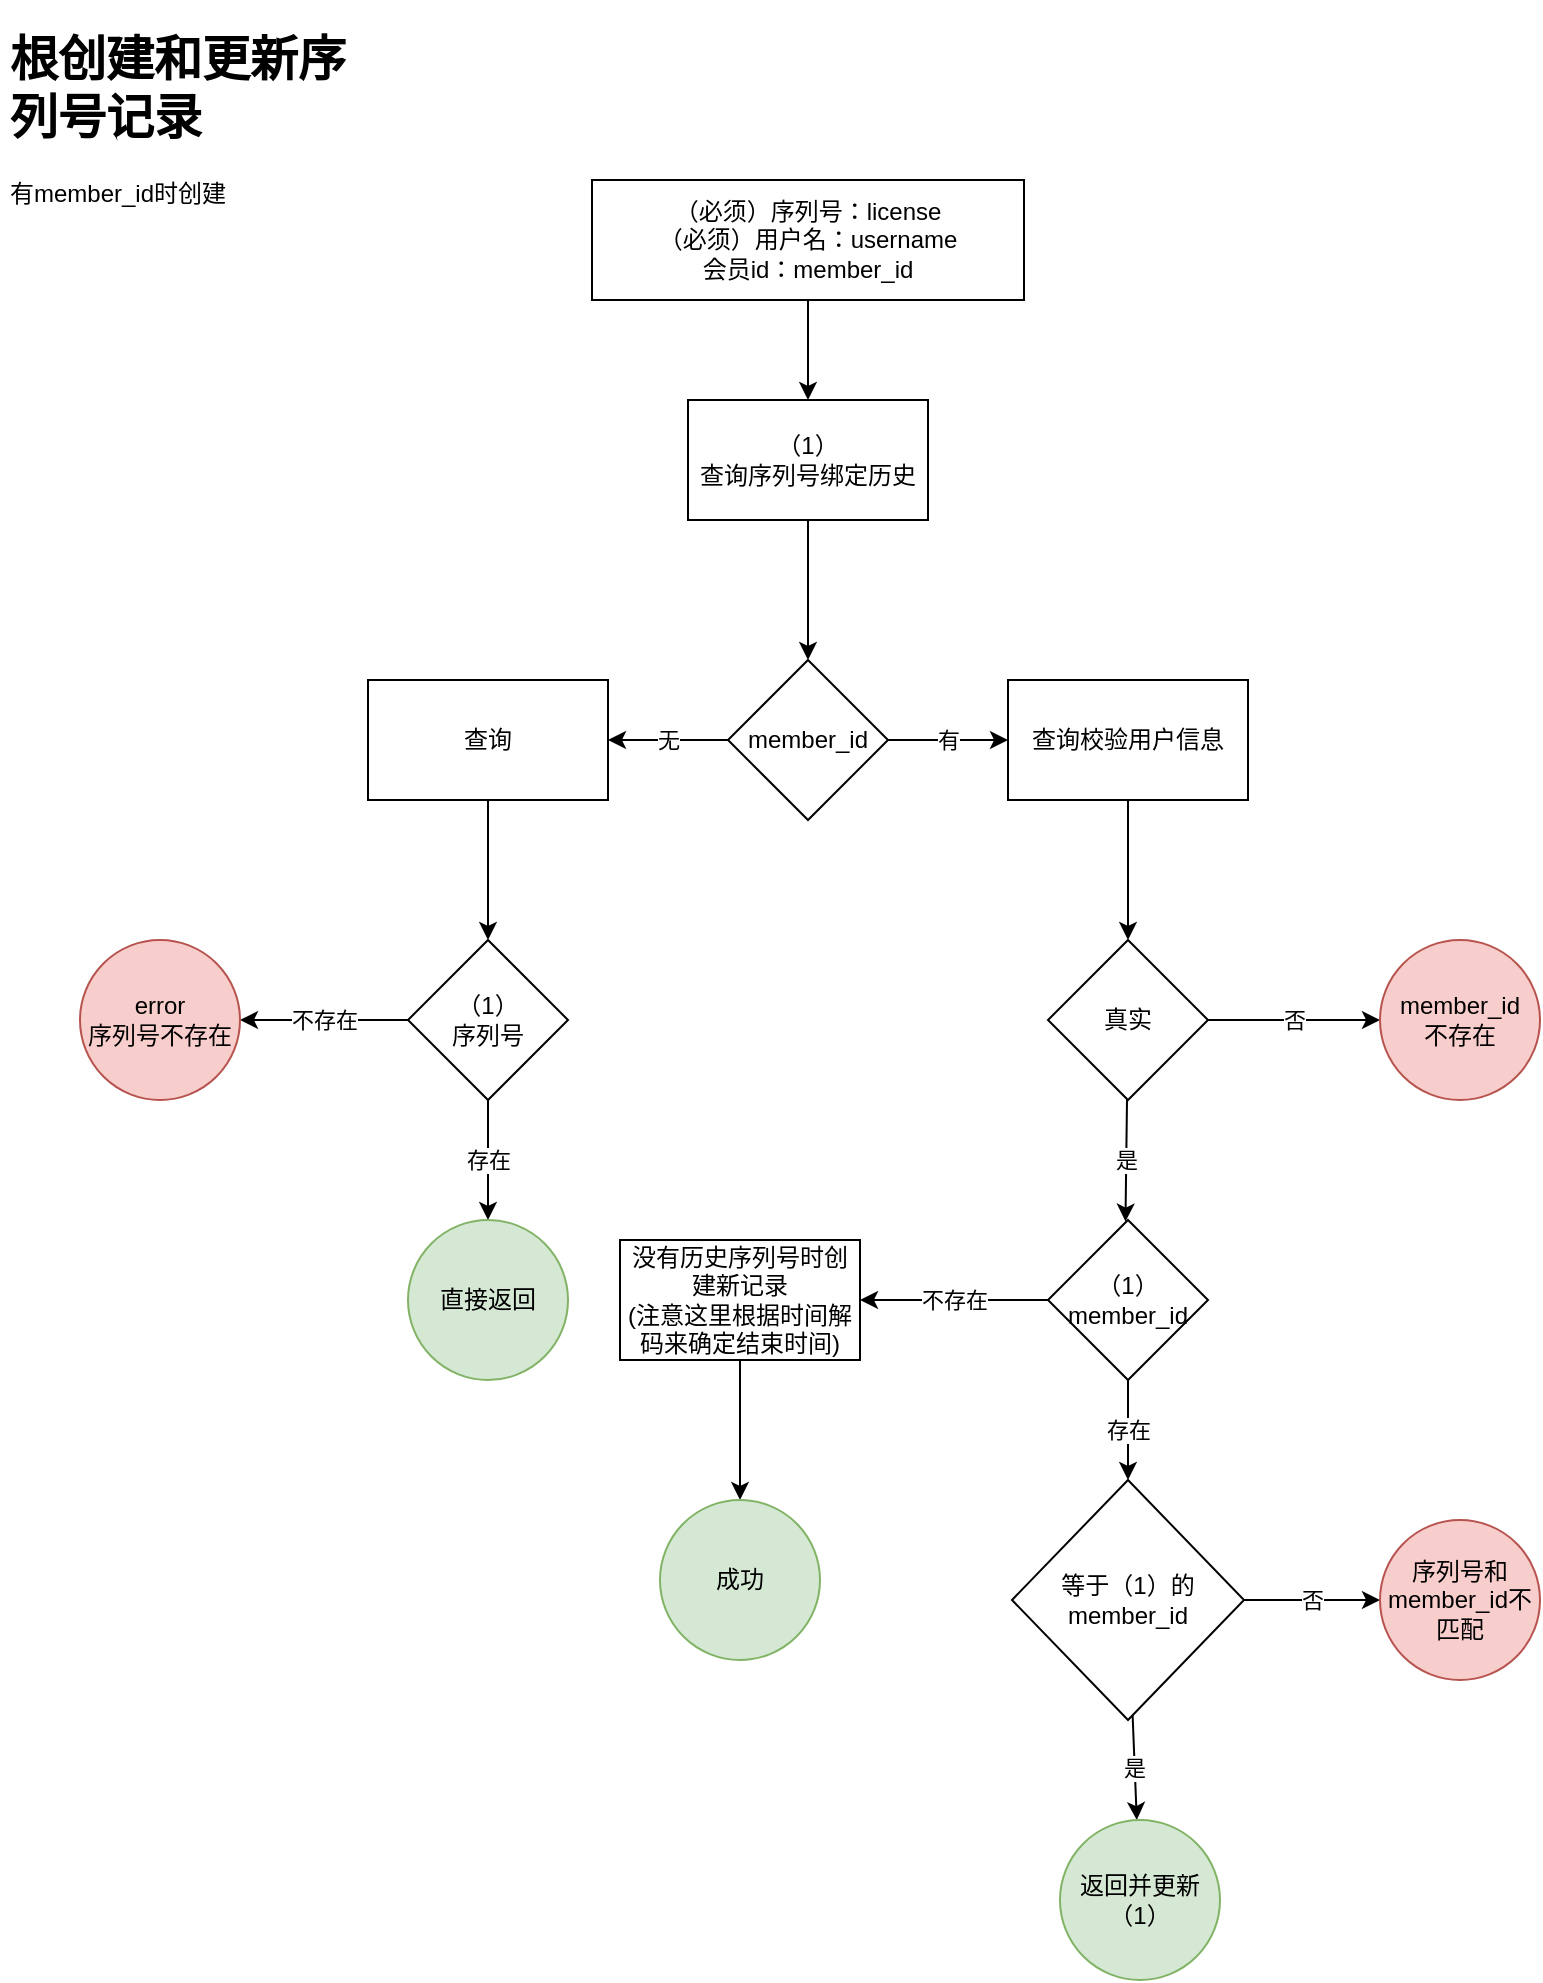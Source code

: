 <mxfile>
    <diagram id="2WAtmzk0YK0Jj1LadHvf" name="第 1 页">
        <mxGraphModel dx="906" dy="599" grid="1" gridSize="10" guides="1" tooltips="1" connect="1" arrows="1" fold="1" page="1" pageScale="1" pageWidth="827" pageHeight="1169" math="0" shadow="0">
            <root>
                <mxCell id="0"/>
                <mxCell id="1" parent="0"/>
                <mxCell id="6" value="" style="edgeStyle=none;html=1;" edge="1" parent="1" source="2" target="5">
                    <mxGeometry relative="1" as="geometry"/>
                </mxCell>
                <mxCell id="2" value="（必须）序列号：license&lt;br&gt;（必须）用户名：username&lt;br&gt;会员id：member_id" style="rounded=0;whiteSpace=wrap;html=1;" vertex="1" parent="1">
                    <mxGeometry x="306" y="90" width="216" height="60" as="geometry"/>
                </mxCell>
                <mxCell id="3" value="&lt;h1&gt;根创建和更新序列号记录&lt;/h1&gt;&lt;p&gt;有member_id时创建&lt;/p&gt;" style="text;html=1;strokeColor=none;fillColor=none;spacing=5;spacingTop=-20;whiteSpace=wrap;overflow=hidden;rounded=0;" vertex="1" parent="1">
                    <mxGeometry x="10" y="10" width="190" height="120" as="geometry"/>
                </mxCell>
                <mxCell id="8" value="" style="edgeStyle=none;html=1;" edge="1" parent="1" source="5" target="7">
                    <mxGeometry relative="1" as="geometry"/>
                </mxCell>
                <mxCell id="5" value="（1）&lt;br&gt;查询序列号绑定历史" style="whiteSpace=wrap;html=1;rounded=0;" vertex="1" parent="1">
                    <mxGeometry x="354" y="200" width="120" height="60" as="geometry"/>
                </mxCell>
                <mxCell id="10" value="无" style="edgeStyle=none;html=1;" edge="1" parent="1" source="7" target="9">
                    <mxGeometry relative="1" as="geometry"/>
                </mxCell>
                <mxCell id="12" value="有" style="edgeStyle=none;html=1;" edge="1" parent="1" source="7" target="11">
                    <mxGeometry relative="1" as="geometry"/>
                </mxCell>
                <mxCell id="7" value="member_id" style="rhombus;whiteSpace=wrap;html=1;rounded=0;" vertex="1" parent="1">
                    <mxGeometry x="374" y="330" width="80" height="80" as="geometry"/>
                </mxCell>
                <mxCell id="15" value="" style="edgeStyle=none;html=1;" edge="1" parent="1" source="9" target="14">
                    <mxGeometry relative="1" as="geometry"/>
                </mxCell>
                <mxCell id="9" value="查询" style="whiteSpace=wrap;html=1;rounded=0;" vertex="1" parent="1">
                    <mxGeometry x="194" y="340" width="120" height="60" as="geometry"/>
                </mxCell>
                <mxCell id="26" value="" style="edgeStyle=none;html=1;" edge="1" parent="1" source="11" target="25">
                    <mxGeometry relative="1" as="geometry"/>
                </mxCell>
                <mxCell id="11" value="查询校验用户信息" style="whiteSpace=wrap;html=1;rounded=0;" vertex="1" parent="1">
                    <mxGeometry x="514" y="340" width="120" height="60" as="geometry"/>
                </mxCell>
                <mxCell id="20" value="存在" style="edgeStyle=none;html=1;" edge="1" parent="1" source="14" target="19">
                    <mxGeometry relative="1" as="geometry"/>
                </mxCell>
                <mxCell id="23" value="不存在" style="edgeStyle=none;html=1;entryX=1;entryY=0.5;entryDx=0;entryDy=0;" edge="1" parent="1" target="24">
                    <mxGeometry relative="1" as="geometry">
                        <mxPoint x="214" y="510" as="sourcePoint"/>
                        <mxPoint x="140" y="510" as="targetPoint"/>
                    </mxGeometry>
                </mxCell>
                <mxCell id="14" value="（1）&lt;br&gt;序列号" style="rhombus;whiteSpace=wrap;html=1;rounded=0;" vertex="1" parent="1">
                    <mxGeometry x="214" y="470" width="80" height="80" as="geometry"/>
                </mxCell>
                <mxCell id="19" value="直接返回" style="ellipse;whiteSpace=wrap;html=1;rounded=0;fillColor=#d5e8d4;strokeColor=#82b366;" vertex="1" parent="1">
                    <mxGeometry x="214" y="610" width="80" height="80" as="geometry"/>
                </mxCell>
                <mxCell id="24" value="error&lt;br&gt;序列号不存在" style="ellipse;whiteSpace=wrap;html=1;aspect=fixed;fillColor=#f8cecc;strokeColor=#b85450;" vertex="1" parent="1">
                    <mxGeometry x="50" y="470" width="80" height="80" as="geometry"/>
                </mxCell>
                <mxCell id="29" value="是" style="edgeStyle=none;html=1;" edge="1" parent="1" source="25">
                    <mxGeometry relative="1" as="geometry">
                        <mxPoint x="572.74" y="610.766" as="targetPoint"/>
                    </mxGeometry>
                </mxCell>
                <mxCell id="42" value="否" style="edgeStyle=none;html=1;exitX=1;exitY=0.5;exitDx=0;exitDy=0;" edge="1" parent="1" source="25" target="41">
                    <mxGeometry relative="1" as="geometry"/>
                </mxCell>
                <mxCell id="25" value="真实" style="rhombus;whiteSpace=wrap;html=1;rounded=0;" vertex="1" parent="1">
                    <mxGeometry x="534" y="470" width="80" height="80" as="geometry"/>
                </mxCell>
                <mxCell id="32" value="存在" style="edgeStyle=none;html=1;exitX=0.5;exitY=1;exitDx=0;exitDy=0;" edge="1" parent="1" source="30" target="31">
                    <mxGeometry relative="1" as="geometry"/>
                </mxCell>
                <mxCell id="38" value="不存在" style="edgeStyle=none;html=1;exitX=0;exitY=0.5;exitDx=0;exitDy=0;entryX=1;entryY=0.5;entryDx=0;entryDy=0;" edge="1" parent="1" source="30" target="37">
                    <mxGeometry relative="1" as="geometry"/>
                </mxCell>
                <mxCell id="30" value="（1）&lt;br style=&quot;border-color: var(--border-color);&quot;&gt;member_id" style="rhombus;whiteSpace=wrap;html=1;" vertex="1" parent="1">
                    <mxGeometry x="534" y="610" width="80" height="80" as="geometry"/>
                </mxCell>
                <mxCell id="34" value="是" style="edgeStyle=none;html=1;" edge="1" parent="1" source="31" target="33">
                    <mxGeometry relative="1" as="geometry"/>
                </mxCell>
                <mxCell id="36" value="否" style="edgeStyle=none;html=1;" edge="1" parent="1" source="31" target="35">
                    <mxGeometry relative="1" as="geometry"/>
                </mxCell>
                <mxCell id="31" value="等于（1）的&lt;br&gt;member_id" style="rhombus;whiteSpace=wrap;html=1;rounded=0;" vertex="1" parent="1">
                    <mxGeometry x="516" y="740" width="116" height="120" as="geometry"/>
                </mxCell>
                <mxCell id="33" value="返回并更新（1）" style="ellipse;whiteSpace=wrap;html=1;rounded=0;fillColor=#d5e8d4;strokeColor=#82b366;" vertex="1" parent="1">
                    <mxGeometry x="540" y="910" width="80" height="80" as="geometry"/>
                </mxCell>
                <mxCell id="35" value="序列号和member_id不匹配" style="ellipse;whiteSpace=wrap;html=1;rounded=0;fillColor=#f8cecc;strokeColor=#b85450;" vertex="1" parent="1">
                    <mxGeometry x="700" y="760" width="80" height="80" as="geometry"/>
                </mxCell>
                <mxCell id="40" value="" style="edgeStyle=none;html=1;" edge="1" parent="1" source="37" target="39">
                    <mxGeometry relative="1" as="geometry"/>
                </mxCell>
                <mxCell id="37" value="没有历史序列号时创建新记录&lt;br&gt;(注意这里根据时间解码来确定结束时间)" style="whiteSpace=wrap;html=1;" vertex="1" parent="1">
                    <mxGeometry x="320" y="620" width="120" height="60" as="geometry"/>
                </mxCell>
                <mxCell id="39" value="成功" style="ellipse;whiteSpace=wrap;html=1;fillColor=#d5e8d4;strokeColor=#82b366;" vertex="1" parent="1">
                    <mxGeometry x="340" y="750" width="80" height="80" as="geometry"/>
                </mxCell>
                <mxCell id="41" value="member_id&lt;br&gt;不存在" style="ellipse;whiteSpace=wrap;html=1;rounded=0;fillColor=#f8cecc;strokeColor=#b85450;" vertex="1" parent="1">
                    <mxGeometry x="700" y="470" width="80" height="80" as="geometry"/>
                </mxCell>
            </root>
        </mxGraphModel>
    </diagram>
</mxfile>